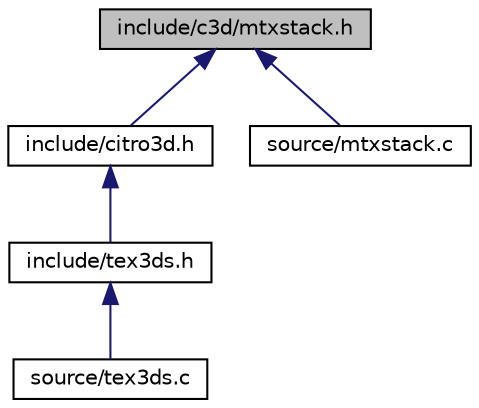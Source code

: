 digraph "include/c3d/mtxstack.h"
{
  edge [fontname="Helvetica",fontsize="10",labelfontname="Helvetica",labelfontsize="10"];
  node [fontname="Helvetica",fontsize="10",shape=record];
  Node6 [label="include/c3d/mtxstack.h",height=0.2,width=0.4,color="black", fillcolor="grey75", style="filled", fontcolor="black"];
  Node6 -> Node7 [dir="back",color="midnightblue",fontsize="10",style="solid",fontname="Helvetica"];
  Node7 [label="include/citro3d.h",height=0.2,width=0.4,color="black", fillcolor="white", style="filled",URL="$citro3d_8h.html"];
  Node7 -> Node8 [dir="back",color="midnightblue",fontsize="10",style="solid",fontname="Helvetica"];
  Node8 [label="include/tex3ds.h",height=0.2,width=0.4,color="black", fillcolor="white", style="filled",URL="$tex3ds_8h.html",tooltip="tex3ds support "];
  Node8 -> Node9 [dir="back",color="midnightblue",fontsize="10",style="solid",fontname="Helvetica"];
  Node9 [label="source/tex3ds.c",height=0.2,width=0.4,color="black", fillcolor="white", style="filled",URL="$tex3ds_8c.html",tooltip="Tex3DS routines. "];
  Node6 -> Node10 [dir="back",color="midnightblue",fontsize="10",style="solid",fontname="Helvetica"];
  Node10 [label="source/mtxstack.c",height=0.2,width=0.4,color="black", fillcolor="white", style="filled",URL="$mtxstack_8c.html"];
}
